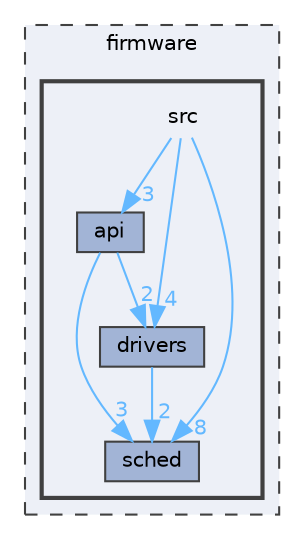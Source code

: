 digraph "firmware/src"
{
 // LATEX_PDF_SIZE
  bgcolor="transparent";
  edge [fontname=Helvetica,fontsize=10,labelfontname=Helvetica,labelfontsize=10];
  node [fontname=Helvetica,fontsize=10,shape=box,height=0.2,width=0.4];
  compound=true
  subgraph clusterdir_d9edf6c004b4a7ff14fe9ae7a92214ee {
    graph [ bgcolor="#edf0f7", pencolor="grey25", label="firmware", fontname=Helvetica,fontsize=10 style="filled,dashed", URL="dir_d9edf6c004b4a7ff14fe9ae7a92214ee.html",tooltip=""]
  subgraph clusterdir_c898ccd6027d5da3247aa855d21ca2cf {
    graph [ bgcolor="#edf0f7", pencolor="grey25", label="", fontname=Helvetica,fontsize=10 style="filled,bold", URL="dir_c898ccd6027d5da3247aa855d21ca2cf.html",tooltip=""]
    dir_c898ccd6027d5da3247aa855d21ca2cf [shape=plaintext, label="src"];
  dir_18ac01a18bb8b208f27c88345941c779 [label="api", fillcolor="#a2b4d6", color="grey25", style="filled", URL="dir_18ac01a18bb8b208f27c88345941c779.html",tooltip=""];
  dir_e200633b3c29dcc6afc0356839fb5e29 [label="drivers", fillcolor="#a2b4d6", color="grey25", style="filled", URL="dir_e200633b3c29dcc6afc0356839fb5e29.html",tooltip=""];
  dir_7823007820cfe4d1a4ad04f11c50e251 [label="sched", fillcolor="#a2b4d6", color="grey25", style="filled", URL="dir_7823007820cfe4d1a4ad04f11c50e251.html",tooltip=""];
  }
  }
  dir_c898ccd6027d5da3247aa855d21ca2cf->dir_18ac01a18bb8b208f27c88345941c779 [headlabel="3", labeldistance=1.5 headhref="dir_000004_000000.html" href="dir_000004_000000.html" color="steelblue1" fontcolor="steelblue1"];
  dir_c898ccd6027d5da3247aa855d21ca2cf->dir_7823007820cfe4d1a4ad04f11c50e251 [headlabel="8", labeldistance=1.5 headhref="dir_000004_000003.html" href="dir_000004_000003.html" color="steelblue1" fontcolor="steelblue1"];
  dir_c898ccd6027d5da3247aa855d21ca2cf->dir_e200633b3c29dcc6afc0356839fb5e29 [headlabel="4", labeldistance=1.5 headhref="dir_000004_000001.html" href="dir_000004_000001.html" color="steelblue1" fontcolor="steelblue1"];
  dir_18ac01a18bb8b208f27c88345941c779->dir_7823007820cfe4d1a4ad04f11c50e251 [headlabel="3", labeldistance=1.5 headhref="dir_000000_000003.html" href="dir_000000_000003.html" color="steelblue1" fontcolor="steelblue1"];
  dir_18ac01a18bb8b208f27c88345941c779->dir_e200633b3c29dcc6afc0356839fb5e29 [headlabel="2", labeldistance=1.5 headhref="dir_000000_000001.html" href="dir_000000_000001.html" color="steelblue1" fontcolor="steelblue1"];
  dir_e200633b3c29dcc6afc0356839fb5e29->dir_7823007820cfe4d1a4ad04f11c50e251 [headlabel="2", labeldistance=1.5 headhref="dir_000001_000003.html" href="dir_000001_000003.html" color="steelblue1" fontcolor="steelblue1"];
}
